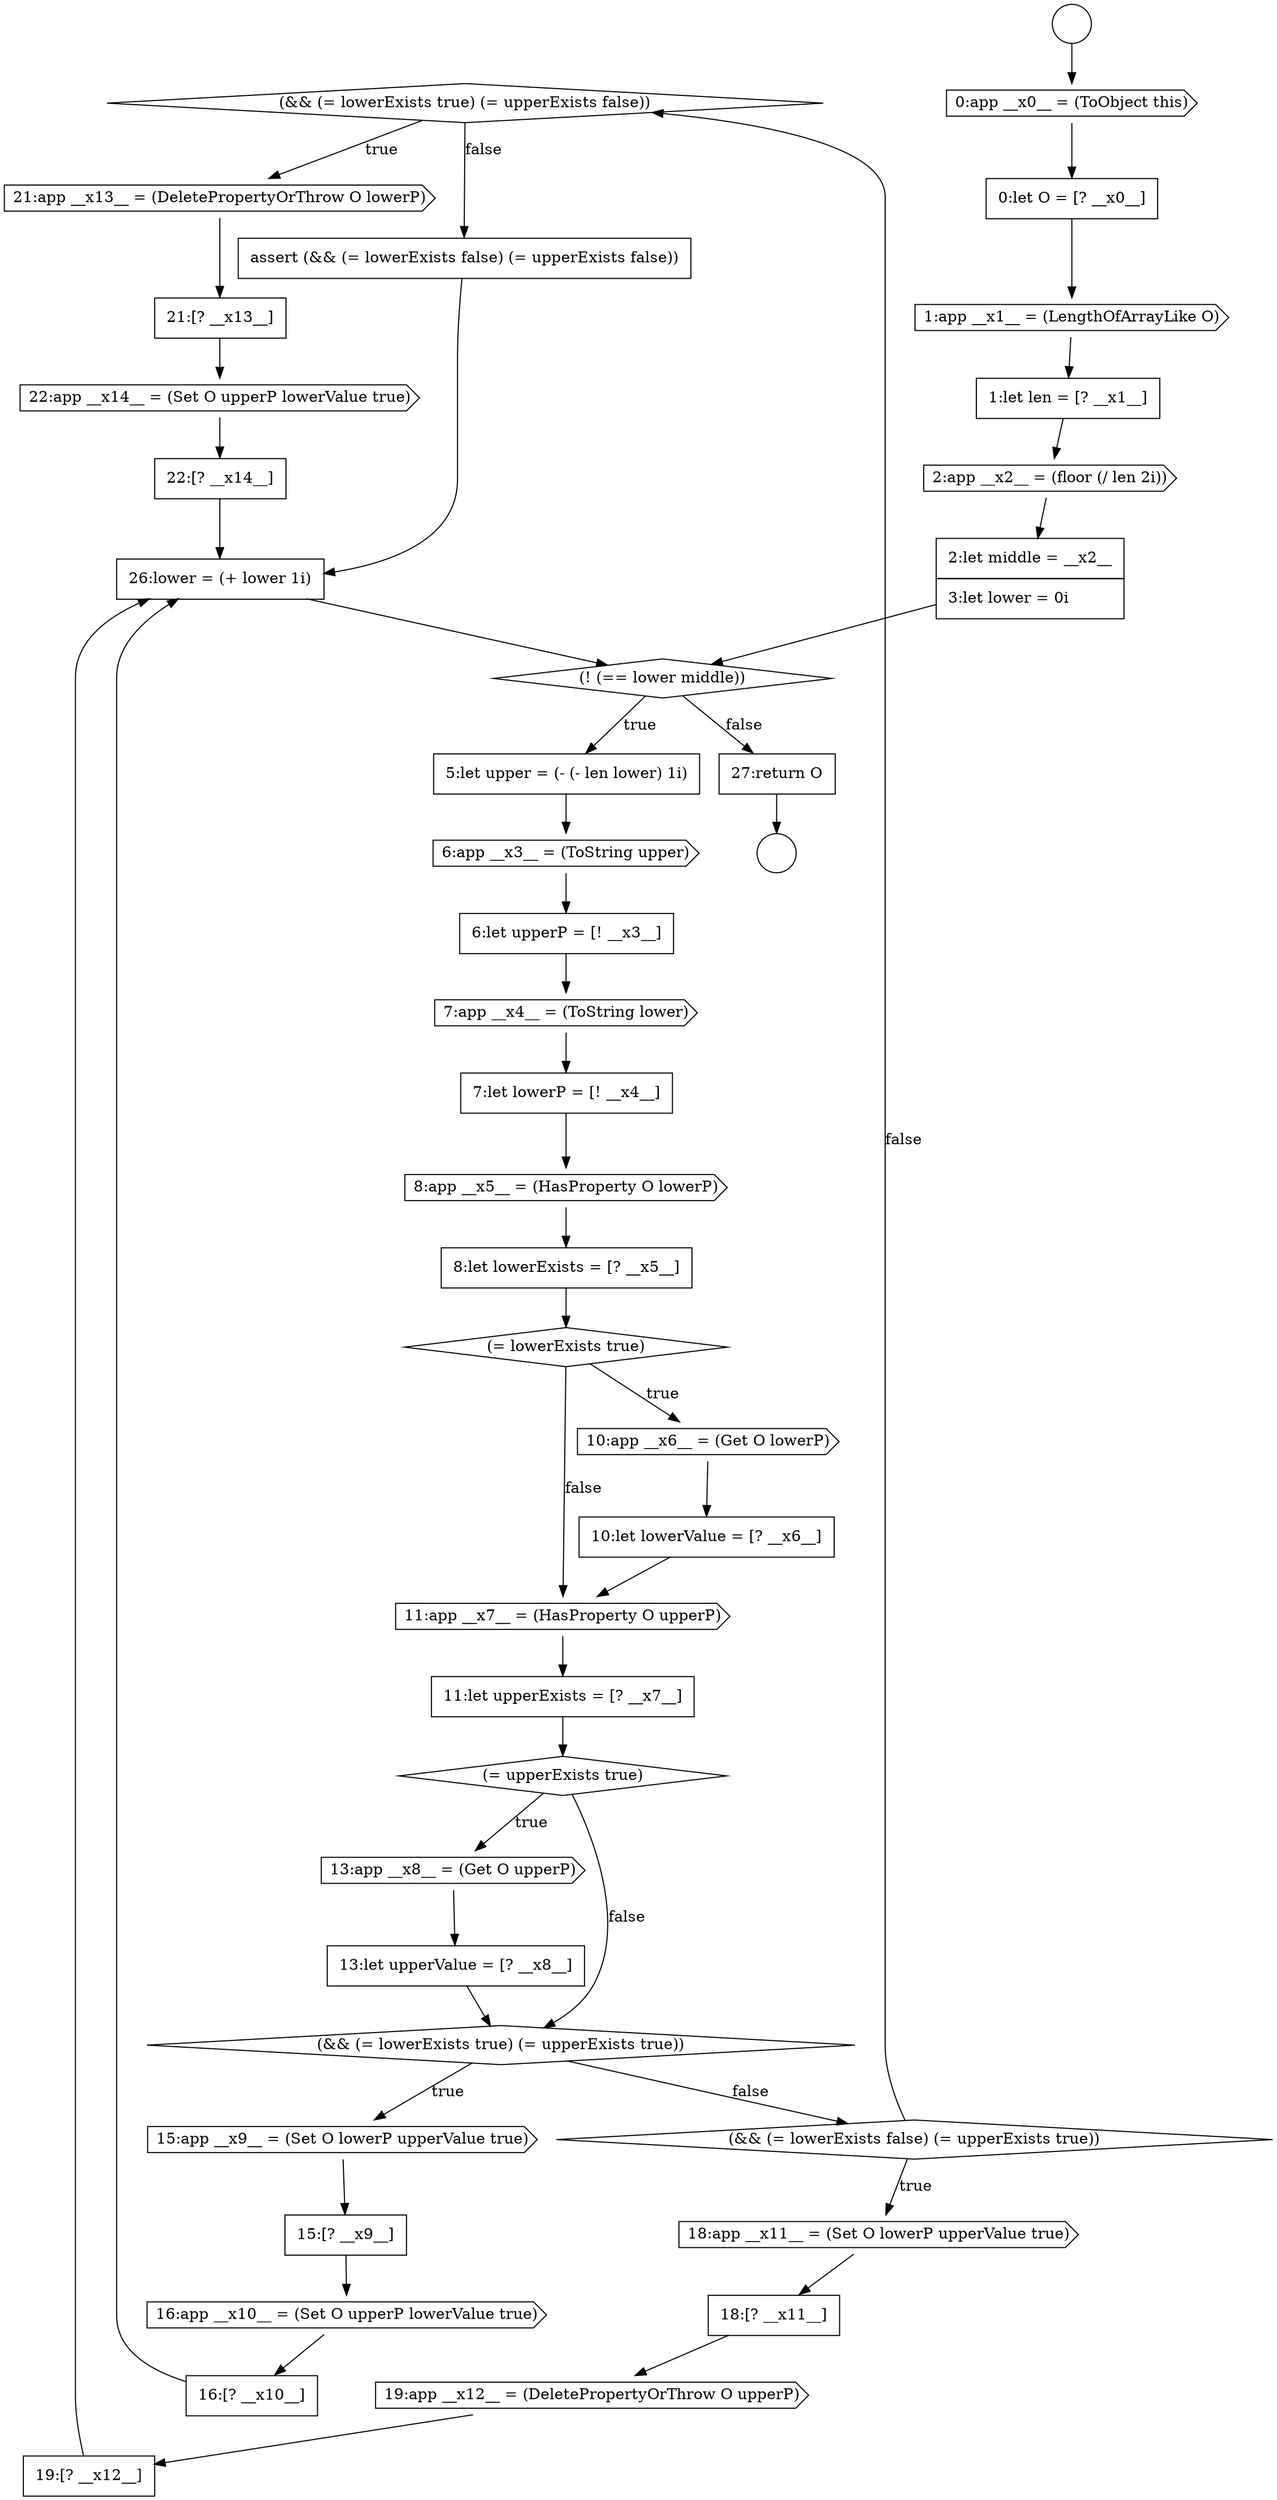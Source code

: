 digraph {
  node16402 [shape=diamond, label=<<font color="black">(&amp;&amp; (= lowerExists true) (= upperExists false))</font>> color="black" fillcolor="white" style=filled]
  node16376 [shape=diamond, label=<<font color="black">(! (== lower middle))</font>> color="black" fillcolor="white" style=filled]
  node16409 [shape=none, margin=0, label=<<font color="black">
    <table border="0" cellborder="1" cellspacing="0" cellpadding="10">
      <tr><td align="left">27:return O</td></tr>
    </table>
  </font>> color="black" fillcolor="white" style=filled]
  node16379 [shape=none, margin=0, label=<<font color="black">
    <table border="0" cellborder="1" cellspacing="0" cellpadding="10">
      <tr><td align="left">6:let upperP = [! __x3__]</td></tr>
    </table>
  </font>> color="black" fillcolor="white" style=filled]
  node16406 [shape=none, margin=0, label=<<font color="black">
    <table border="0" cellborder="1" cellspacing="0" cellpadding="10">
      <tr><td align="left">22:[? __x14__]</td></tr>
    </table>
  </font>> color="black" fillcolor="white" style=filled]
  node16401 [shape=none, margin=0, label=<<font color="black">
    <table border="0" cellborder="1" cellspacing="0" cellpadding="10">
      <tr><td align="left">19:[? __x12__]</td></tr>
    </table>
  </font>> color="black" fillcolor="white" style=filled]
  node16371 [shape=none, margin=0, label=<<font color="black">
    <table border="0" cellborder="1" cellspacing="0" cellpadding="10">
      <tr><td align="left">0:let O = [? __x0__]</td></tr>
    </table>
  </font>> color="black" fillcolor="white" style=filled]
  node16405 [shape=cds, label=<<font color="black">22:app __x14__ = (Set O upperP lowerValue true)</font>> color="black" fillcolor="white" style=filled]
  node16370 [shape=cds, label=<<font color="black">0:app __x0__ = (ToObject this)</font>> color="black" fillcolor="white" style=filled]
  node16404 [shape=none, margin=0, label=<<font color="black">
    <table border="0" cellborder="1" cellspacing="0" cellpadding="10">
      <tr><td align="left">21:[? __x13__]</td></tr>
    </table>
  </font>> color="black" fillcolor="white" style=filled]
  node16381 [shape=none, margin=0, label=<<font color="black">
    <table border="0" cellborder="1" cellspacing="0" cellpadding="10">
      <tr><td align="left">7:let lowerP = [! __x4__]</td></tr>
    </table>
  </font>> color="black" fillcolor="white" style=filled]
  node16408 [shape=none, margin=0, label=<<font color="black">
    <table border="0" cellborder="1" cellspacing="0" cellpadding="10">
      <tr><td align="left">26:lower = (+ lower 1i)</td></tr>
    </table>
  </font>> color="black" fillcolor="white" style=filled]
  node16377 [shape=none, margin=0, label=<<font color="black">
    <table border="0" cellborder="1" cellspacing="0" cellpadding="10">
      <tr><td align="left">5:let upper = (- (- len lower) 1i)</td></tr>
    </table>
  </font>> color="black" fillcolor="white" style=filled]
  node16369 [shape=circle label=" " color="black" fillcolor="white" style=filled]
  node16368 [shape=circle label=" " color="black" fillcolor="white" style=filled]
  node16373 [shape=none, margin=0, label=<<font color="black">
    <table border="0" cellborder="1" cellspacing="0" cellpadding="10">
      <tr><td align="left">1:let len = [? __x1__]</td></tr>
    </table>
  </font>> color="black" fillcolor="white" style=filled]
  node16383 [shape=none, margin=0, label=<<font color="black">
    <table border="0" cellborder="1" cellspacing="0" cellpadding="10">
      <tr><td align="left">8:let lowerExists = [? __x5__]</td></tr>
    </table>
  </font>> color="black" fillcolor="white" style=filled]
  node16372 [shape=cds, label=<<font color="black">1:app __x1__ = (LengthOfArrayLike O)</font>> color="black" fillcolor="white" style=filled]
  node16387 [shape=cds, label=<<font color="black">11:app __x7__ = (HasProperty O upperP)</font>> color="black" fillcolor="white" style=filled]
  node16398 [shape=cds, label=<<font color="black">18:app __x11__ = (Set O lowerP upperValue true)</font>> color="black" fillcolor="white" style=filled]
  node16391 [shape=none, margin=0, label=<<font color="black">
    <table border="0" cellborder="1" cellspacing="0" cellpadding="10">
      <tr><td align="left">13:let upperValue = [? __x8__]</td></tr>
    </table>
  </font>> color="black" fillcolor="white" style=filled]
  node16394 [shape=none, margin=0, label=<<font color="black">
    <table border="0" cellborder="1" cellspacing="0" cellpadding="10">
      <tr><td align="left">15:[? __x9__]</td></tr>
    </table>
  </font>> color="black" fillcolor="white" style=filled]
  node16399 [shape=none, margin=0, label=<<font color="black">
    <table border="0" cellborder="1" cellspacing="0" cellpadding="10">
      <tr><td align="left">18:[? __x11__]</td></tr>
    </table>
  </font>> color="black" fillcolor="white" style=filled]
  node16386 [shape=none, margin=0, label=<<font color="black">
    <table border="0" cellborder="1" cellspacing="0" cellpadding="10">
      <tr><td align="left">10:let lowerValue = [? __x6__]</td></tr>
    </table>
  </font>> color="black" fillcolor="white" style=filled]
  node16375 [shape=none, margin=0, label=<<font color="black">
    <table border="0" cellborder="1" cellspacing="0" cellpadding="10">
      <tr><td align="left">2:let middle = __x2__</td></tr>
      <tr><td align="left">3:let lower = 0i</td></tr>
    </table>
  </font>> color="black" fillcolor="white" style=filled]
  node16380 [shape=cds, label=<<font color="black">7:app __x4__ = (ToString lower)</font>> color="black" fillcolor="white" style=filled]
  node16395 [shape=cds, label=<<font color="black">16:app __x10__ = (Set O upperP lowerValue true)</font>> color="black" fillcolor="white" style=filled]
  node16390 [shape=cds, label=<<font color="black">13:app __x8__ = (Get O upperP)</font>> color="black" fillcolor="white" style=filled]
  node16400 [shape=cds, label=<<font color="black">19:app __x12__ = (DeletePropertyOrThrow O upperP)</font>> color="black" fillcolor="white" style=filled]
  node16385 [shape=cds, label=<<font color="black">10:app __x6__ = (Get O lowerP)</font>> color="black" fillcolor="white" style=filled]
  node16389 [shape=diamond, label=<<font color="black">(= upperExists true)</font>> color="black" fillcolor="white" style=filled]
  node16396 [shape=none, margin=0, label=<<font color="black">
    <table border="0" cellborder="1" cellspacing="0" cellpadding="10">
      <tr><td align="left">16:[? __x10__]</td></tr>
    </table>
  </font>> color="black" fillcolor="white" style=filled]
  node16384 [shape=diamond, label=<<font color="black">(= lowerExists true)</font>> color="black" fillcolor="white" style=filled]
  node16374 [shape=cds, label=<<font color="black">2:app __x2__ = (floor (/ len 2i))</font>> color="black" fillcolor="white" style=filled]
  node16397 [shape=diamond, label=<<font color="black">(&amp;&amp; (= lowerExists false) (= upperExists true))</font>> color="black" fillcolor="white" style=filled]
  node16388 [shape=none, margin=0, label=<<font color="black">
    <table border="0" cellborder="1" cellspacing="0" cellpadding="10">
      <tr><td align="left">11:let upperExists = [? __x7__]</td></tr>
    </table>
  </font>> color="black" fillcolor="white" style=filled]
  node16403 [shape=cds, label=<<font color="black">21:app __x13__ = (DeletePropertyOrThrow O lowerP)</font>> color="black" fillcolor="white" style=filled]
  node16382 [shape=cds, label=<<font color="black">8:app __x5__ = (HasProperty O lowerP)</font>> color="black" fillcolor="white" style=filled]
  node16393 [shape=cds, label=<<font color="black">15:app __x9__ = (Set O lowerP upperValue true)</font>> color="black" fillcolor="white" style=filled]
  node16392 [shape=diamond, label=<<font color="black">(&amp;&amp; (= lowerExists true) (= upperExists true))</font>> color="black" fillcolor="white" style=filled]
  node16407 [shape=none, margin=0, label=<<font color="black">
    <table border="0" cellborder="1" cellspacing="0" cellpadding="10">
      <tr><td align="left">assert (&amp;&amp; (= lowerExists false) (= upperExists false))</td></tr>
    </table>
  </font>> color="black" fillcolor="white" style=filled]
  node16378 [shape=cds, label=<<font color="black">6:app __x3__ = (ToString upper)</font>> color="black" fillcolor="white" style=filled]
  node16375 -> node16376 [ color="black"]
  node16401 -> node16408 [ color="black"]
  node16388 -> node16389 [ color="black"]
  node16402 -> node16403 [label=<<font color="black">true</font>> color="black"]
  node16402 -> node16407 [label=<<font color="black">false</font>> color="black"]
  node16380 -> node16381 [ color="black"]
  node16408 -> node16376 [ color="black"]
  node16383 -> node16384 [ color="black"]
  node16371 -> node16372 [ color="black"]
  node16398 -> node16399 [ color="black"]
  node16372 -> node16373 [ color="black"]
  node16381 -> node16382 [ color="black"]
  node16409 -> node16369 [ color="black"]
  node16390 -> node16391 [ color="black"]
  node16407 -> node16408 [ color="black"]
  node16403 -> node16404 [ color="black"]
  node16394 -> node16395 [ color="black"]
  node16396 -> node16408 [ color="black"]
  node16405 -> node16406 [ color="black"]
  node16406 -> node16408 [ color="black"]
  node16378 -> node16379 [ color="black"]
  node16379 -> node16380 [ color="black"]
  node16389 -> node16390 [label=<<font color="black">true</font>> color="black"]
  node16389 -> node16392 [label=<<font color="black">false</font>> color="black"]
  node16377 -> node16378 [ color="black"]
  node16391 -> node16392 [ color="black"]
  node16384 -> node16385 [label=<<font color="black">true</font>> color="black"]
  node16384 -> node16387 [label=<<font color="black">false</font>> color="black"]
  node16387 -> node16388 [ color="black"]
  node16368 -> node16370 [ color="black"]
  node16397 -> node16398 [label=<<font color="black">true</font>> color="black"]
  node16397 -> node16402 [label=<<font color="black">false</font>> color="black"]
  node16399 -> node16400 [ color="black"]
  node16385 -> node16386 [ color="black"]
  node16373 -> node16374 [ color="black"]
  node16393 -> node16394 [ color="black"]
  node16370 -> node16371 [ color="black"]
  node16392 -> node16393 [label=<<font color="black">true</font>> color="black"]
  node16392 -> node16397 [label=<<font color="black">false</font>> color="black"]
  node16386 -> node16387 [ color="black"]
  node16404 -> node16405 [ color="black"]
  node16400 -> node16401 [ color="black"]
  node16395 -> node16396 [ color="black"]
  node16382 -> node16383 [ color="black"]
  node16376 -> node16377 [label=<<font color="black">true</font>> color="black"]
  node16376 -> node16409 [label=<<font color="black">false</font>> color="black"]
  node16374 -> node16375 [ color="black"]
}
